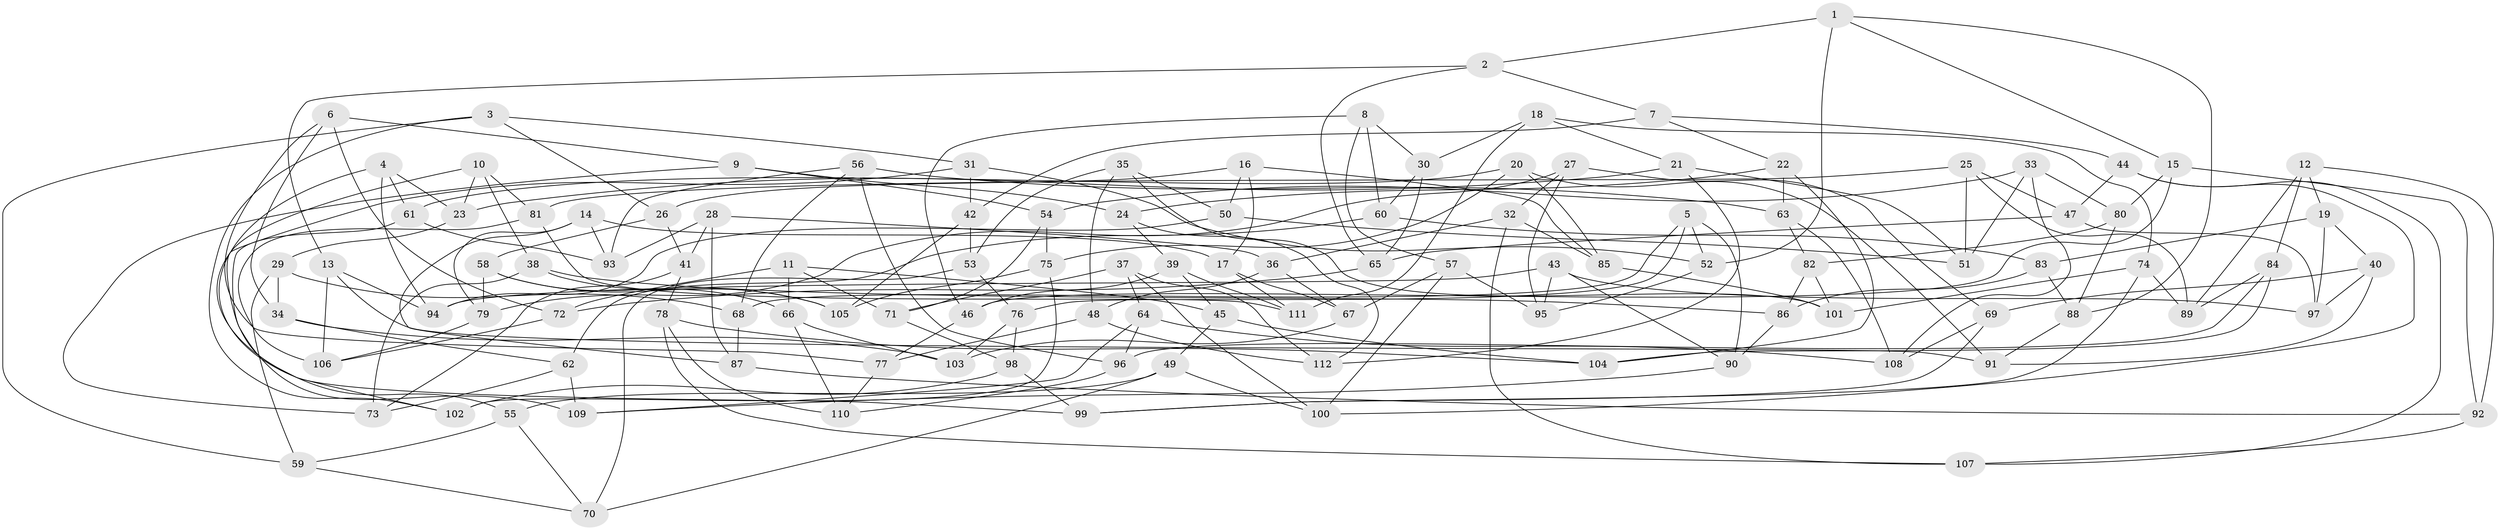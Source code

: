 // Generated by graph-tools (version 1.1) at 2025/11/02/27/25 16:11:49]
// undirected, 112 vertices, 224 edges
graph export_dot {
graph [start="1"]
  node [color=gray90,style=filled];
  1;
  2;
  3;
  4;
  5;
  6;
  7;
  8;
  9;
  10;
  11;
  12;
  13;
  14;
  15;
  16;
  17;
  18;
  19;
  20;
  21;
  22;
  23;
  24;
  25;
  26;
  27;
  28;
  29;
  30;
  31;
  32;
  33;
  34;
  35;
  36;
  37;
  38;
  39;
  40;
  41;
  42;
  43;
  44;
  45;
  46;
  47;
  48;
  49;
  50;
  51;
  52;
  53;
  54;
  55;
  56;
  57;
  58;
  59;
  60;
  61;
  62;
  63;
  64;
  65;
  66;
  67;
  68;
  69;
  70;
  71;
  72;
  73;
  74;
  75;
  76;
  77;
  78;
  79;
  80;
  81;
  82;
  83;
  84;
  85;
  86;
  87;
  88;
  89;
  90;
  91;
  92;
  93;
  94;
  95;
  96;
  97;
  98;
  99;
  100;
  101;
  102;
  103;
  104;
  105;
  106;
  107;
  108;
  109;
  110;
  111;
  112;
  1 -- 15;
  1 -- 88;
  1 -- 2;
  1 -- 52;
  2 -- 13;
  2 -- 7;
  2 -- 65;
  3 -- 31;
  3 -- 102;
  3 -- 59;
  3 -- 26;
  4 -- 99;
  4 -- 23;
  4 -- 61;
  4 -- 94;
  5 -- 68;
  5 -- 90;
  5 -- 76;
  5 -- 52;
  6 -- 77;
  6 -- 72;
  6 -- 34;
  6 -- 9;
  7 -- 44;
  7 -- 22;
  7 -- 42;
  8 -- 57;
  8 -- 60;
  8 -- 46;
  8 -- 30;
  9 -- 24;
  9 -- 54;
  9 -- 73;
  10 -- 38;
  10 -- 23;
  10 -- 109;
  10 -- 81;
  11 -- 72;
  11 -- 71;
  11 -- 45;
  11 -- 66;
  12 -- 92;
  12 -- 19;
  12 -- 89;
  12 -- 84;
  13 -- 91;
  13 -- 106;
  13 -- 94;
  14 -- 87;
  14 -- 17;
  14 -- 79;
  14 -- 93;
  15 -- 80;
  15 -- 92;
  15 -- 46;
  16 -- 17;
  16 -- 50;
  16 -- 85;
  16 -- 26;
  17 -- 67;
  17 -- 111;
  18 -- 111;
  18 -- 21;
  18 -- 74;
  18 -- 30;
  19 -- 97;
  19 -- 83;
  19 -- 40;
  20 -- 61;
  20 -- 91;
  20 -- 85;
  20 -- 75;
  21 -- 23;
  21 -- 51;
  21 -- 112;
  22 -- 63;
  22 -- 24;
  22 -- 104;
  23 -- 29;
  24 -- 112;
  24 -- 39;
  25 -- 51;
  25 -- 89;
  25 -- 47;
  25 -- 81;
  26 -- 58;
  26 -- 41;
  27 -- 79;
  27 -- 95;
  27 -- 32;
  27 -- 69;
  28 -- 87;
  28 -- 36;
  28 -- 93;
  28 -- 41;
  29 -- 68;
  29 -- 34;
  29 -- 59;
  30 -- 60;
  30 -- 65;
  31 -- 52;
  31 -- 55;
  31 -- 42;
  32 -- 107;
  32 -- 85;
  32 -- 36;
  33 -- 108;
  33 -- 80;
  33 -- 54;
  33 -- 51;
  34 -- 62;
  34 -- 103;
  35 -- 101;
  35 -- 48;
  35 -- 53;
  35 -- 50;
  36 -- 67;
  36 -- 48;
  37 -- 112;
  37 -- 64;
  37 -- 71;
  37 -- 100;
  38 -- 73;
  38 -- 105;
  38 -- 86;
  39 -- 46;
  39 -- 45;
  39 -- 111;
  40 -- 69;
  40 -- 97;
  40 -- 91;
  41 -- 78;
  41 -- 73;
  42 -- 53;
  42 -- 105;
  43 -- 97;
  43 -- 90;
  43 -- 95;
  43 -- 94;
  44 -- 107;
  44 -- 100;
  44 -- 47;
  45 -- 49;
  45 -- 104;
  46 -- 77;
  47 -- 65;
  47 -- 97;
  48 -- 77;
  48 -- 112;
  49 -- 70;
  49 -- 100;
  49 -- 55;
  50 -- 51;
  50 -- 94;
  52 -- 95;
  53 -- 70;
  53 -- 76;
  54 -- 71;
  54 -- 75;
  55 -- 70;
  55 -- 59;
  56 -- 93;
  56 -- 96;
  56 -- 63;
  56 -- 68;
  57 -- 67;
  57 -- 95;
  57 -- 100;
  58 -- 66;
  58 -- 105;
  58 -- 79;
  59 -- 70;
  60 -- 62;
  60 -- 83;
  61 -- 102;
  61 -- 93;
  62 -- 109;
  62 -- 73;
  63 -- 82;
  63 -- 108;
  64 -- 109;
  64 -- 96;
  64 -- 108;
  65 -- 72;
  66 -- 103;
  66 -- 110;
  67 -- 103;
  68 -- 87;
  69 -- 108;
  69 -- 99;
  71 -- 98;
  72 -- 106;
  74 -- 101;
  74 -- 99;
  74 -- 89;
  75 -- 102;
  75 -- 105;
  76 -- 103;
  76 -- 98;
  77 -- 110;
  78 -- 107;
  78 -- 110;
  78 -- 104;
  79 -- 106;
  80 -- 82;
  80 -- 88;
  81 -- 106;
  81 -- 111;
  82 -- 86;
  82 -- 101;
  83 -- 86;
  83 -- 88;
  84 -- 96;
  84 -- 104;
  84 -- 89;
  85 -- 101;
  86 -- 90;
  87 -- 92;
  88 -- 91;
  90 -- 109;
  92 -- 107;
  96 -- 110;
  98 -- 102;
  98 -- 99;
}
